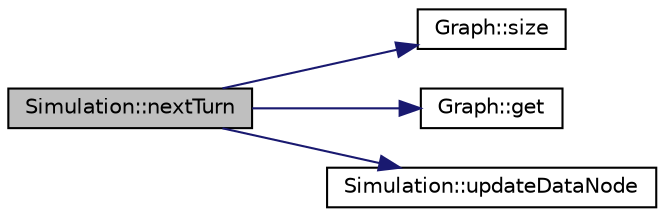 digraph "Simulation::nextTurn"
{
  edge [fontname="Helvetica",fontsize="10",labelfontname="Helvetica",labelfontsize="10"];
  node [fontname="Helvetica",fontsize="10",shape=record];
  rankdir="LR";
  Node4 [label="Simulation::nextTurn",height=0.2,width=0.4,color="black", fillcolor="grey75", style="filled", fontcolor="black"];
  Node4 -> Node5 [color="midnightblue",fontsize="10",style="solid",fontname="Helvetica"];
  Node5 [label="Graph::size",height=0.2,width=0.4,color="black", fillcolor="white", style="filled",URL="$class_graph.html#a6539d03f6d3f42042196f0f79455bdd8",tooltip="Size() "];
  Node4 -> Node6 [color="midnightblue",fontsize="10",style="solid",fontname="Helvetica"];
  Node6 [label="Graph::get",height=0.2,width=0.4,color="black", fillcolor="white", style="filled",URL="$class_graph.html#a78762961b8cf256a828c80cb7ec26021",tooltip="get "];
  Node4 -> Node7 [color="midnightblue",fontsize="10",style="solid",fontname="Helvetica"];
  Node7 [label="Simulation::updateDataNode",height=0.2,width=0.4,color="black", fillcolor="white", style="filled",URL="$class_simulation.html#aef637346a3cf4fc4c5f807f2b5bbae61",tooltip="updateDataNode "];
}
